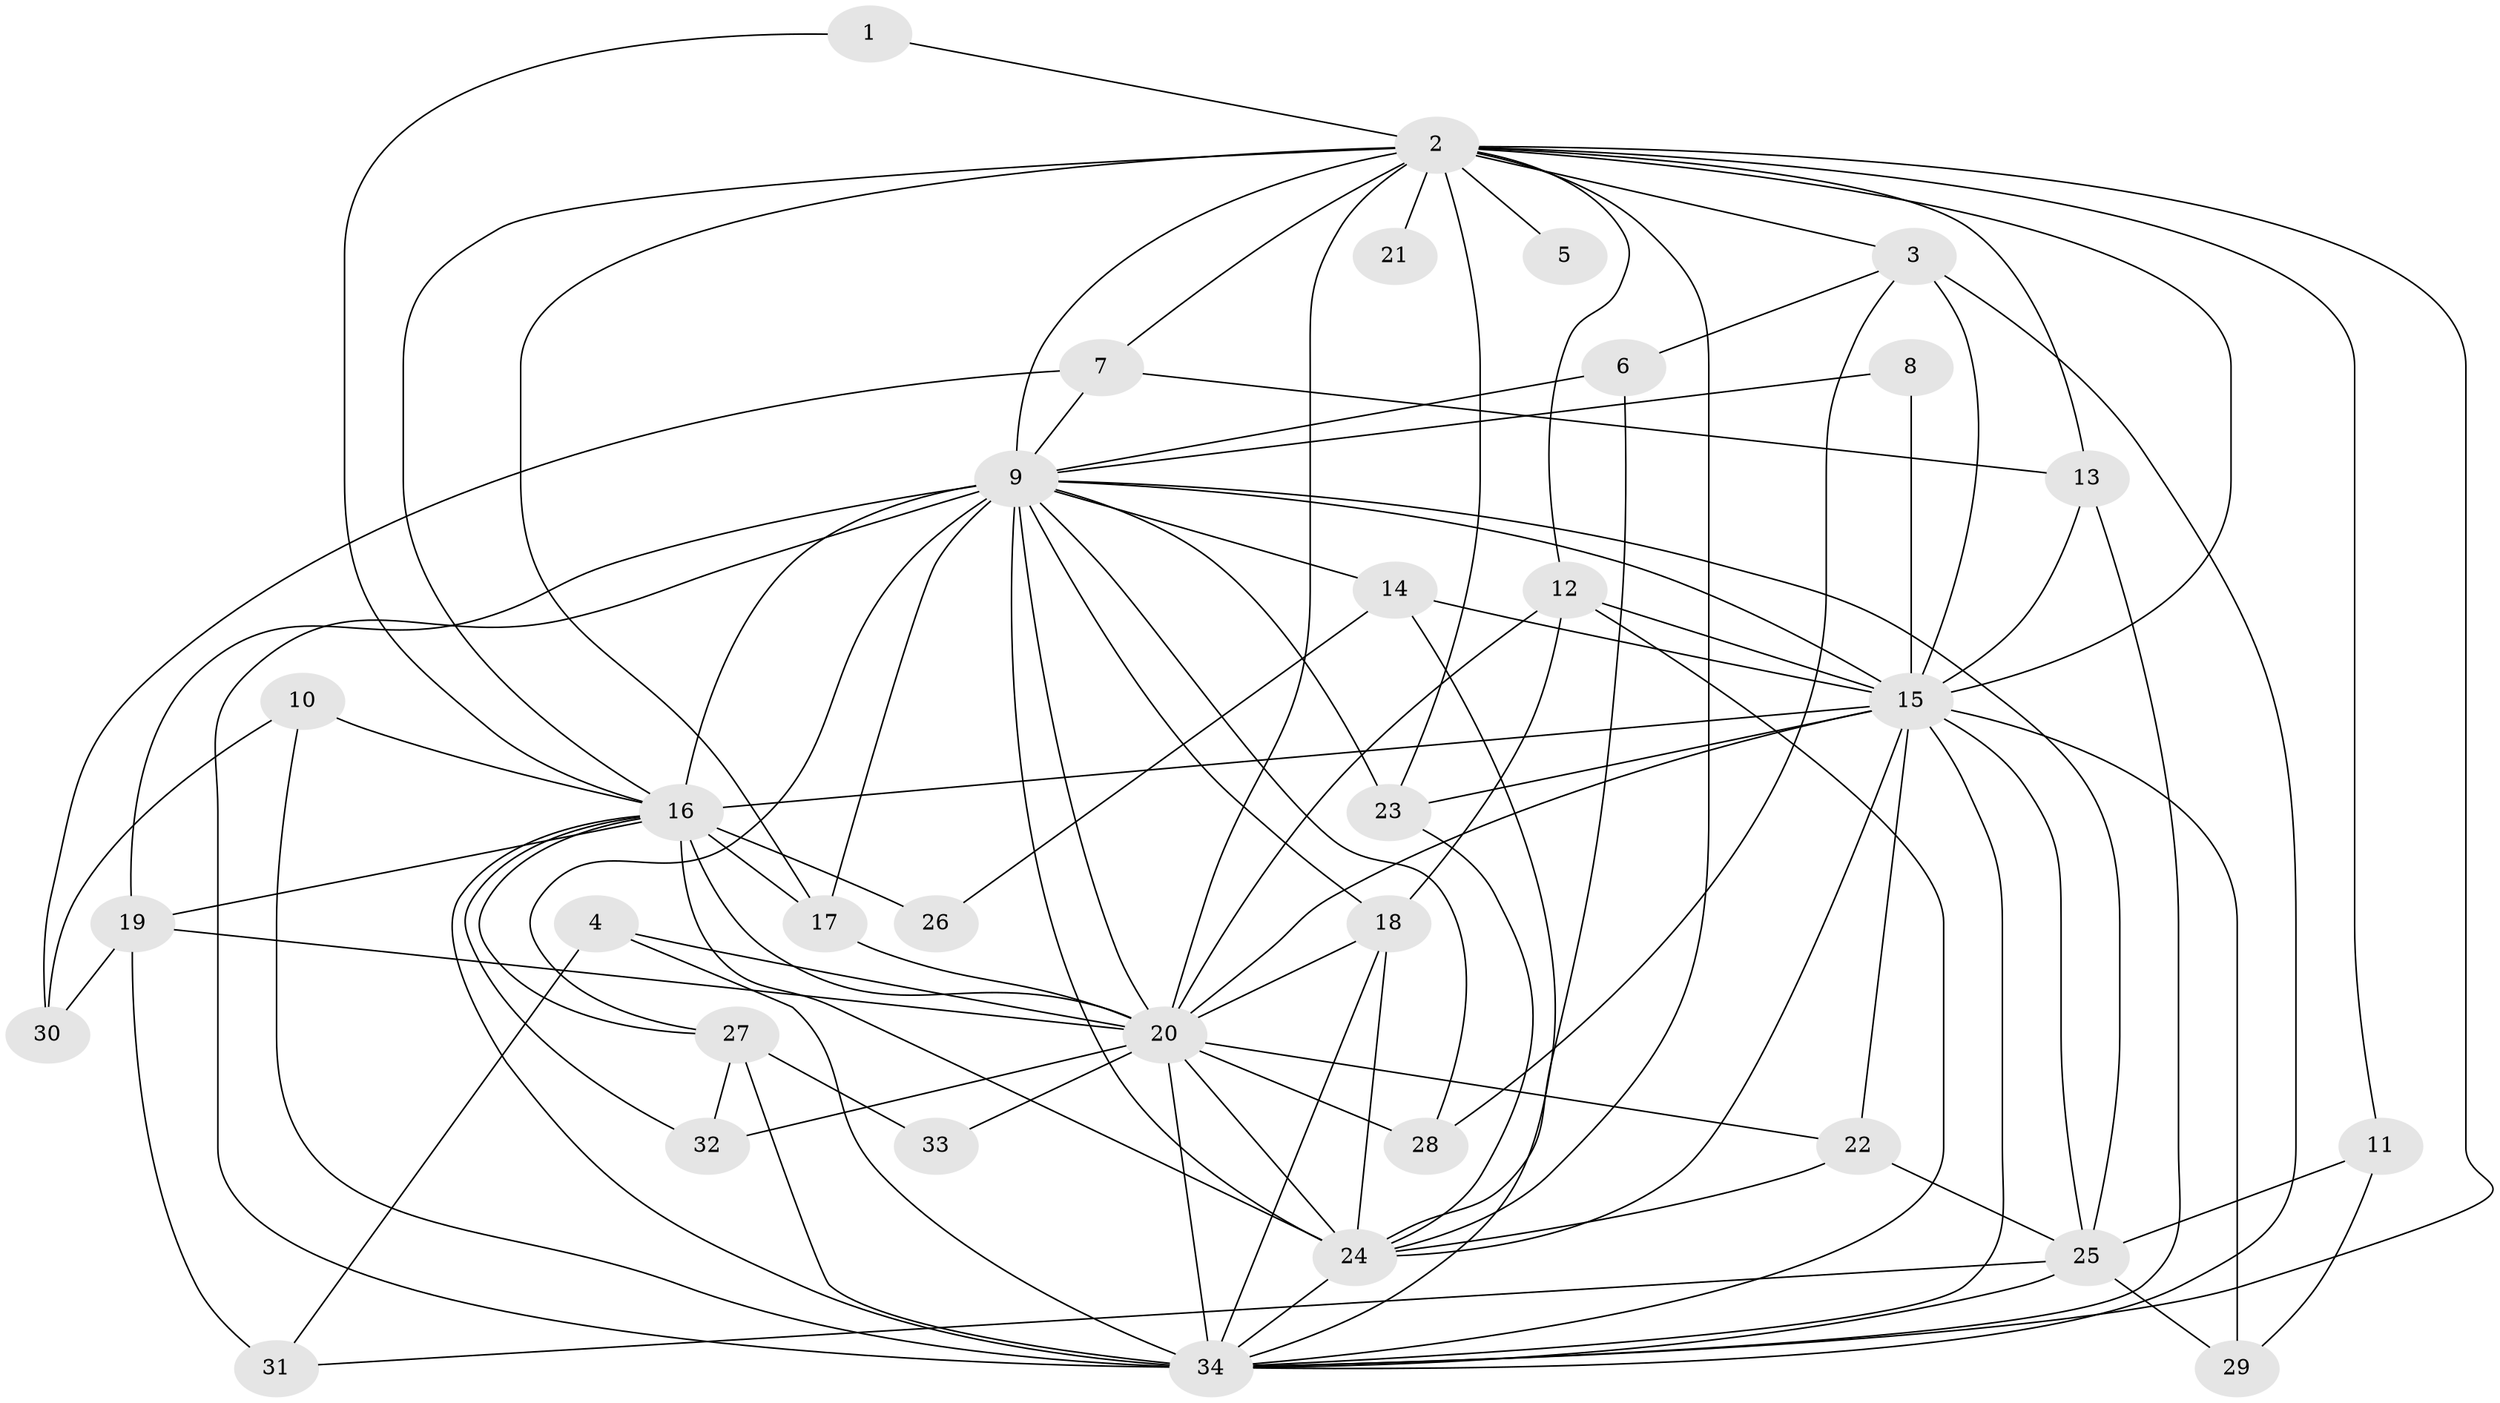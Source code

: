 // original degree distribution, {17: 0.023529411764705882, 15: 0.023529411764705882, 23: 0.011764705882352941, 24: 0.011764705882352941, 21: 0.011764705882352941, 12: 0.011764705882352941, 28: 0.011764705882352941, 16: 0.011764705882352941, 2: 0.5176470588235295, 4: 0.058823529411764705, 5: 0.058823529411764705, 3: 0.2235294117647059, 6: 0.023529411764705882}
// Generated by graph-tools (version 1.1) at 2025/36/03/04/25 23:36:30]
// undirected, 34 vertices, 97 edges
graph export_dot {
  node [color=gray90,style=filled];
  1;
  2;
  3;
  4;
  5;
  6;
  7;
  8;
  9;
  10;
  11;
  12;
  13;
  14;
  15;
  16;
  17;
  18;
  19;
  20;
  21;
  22;
  23;
  24;
  25;
  26;
  27;
  28;
  29;
  30;
  31;
  32;
  33;
  34;
  1 -- 2 [weight=1.0];
  1 -- 16 [weight=1.0];
  2 -- 3 [weight=1.0];
  2 -- 5 [weight=1.0];
  2 -- 7 [weight=1.0];
  2 -- 9 [weight=2.0];
  2 -- 11 [weight=1.0];
  2 -- 12 [weight=1.0];
  2 -- 13 [weight=1.0];
  2 -- 15 [weight=2.0];
  2 -- 16 [weight=1.0];
  2 -- 17 [weight=1.0];
  2 -- 20 [weight=4.0];
  2 -- 21 [weight=1.0];
  2 -- 23 [weight=1.0];
  2 -- 24 [weight=2.0];
  2 -- 34 [weight=1.0];
  3 -- 6 [weight=1.0];
  3 -- 15 [weight=2.0];
  3 -- 28 [weight=1.0];
  3 -- 34 [weight=1.0];
  4 -- 20 [weight=1.0];
  4 -- 31 [weight=1.0];
  4 -- 34 [weight=1.0];
  6 -- 9 [weight=1.0];
  6 -- 24 [weight=1.0];
  7 -- 9 [weight=2.0];
  7 -- 13 [weight=1.0];
  7 -- 30 [weight=1.0];
  8 -- 9 [weight=2.0];
  8 -- 15 [weight=1.0];
  9 -- 14 [weight=1.0];
  9 -- 15 [weight=2.0];
  9 -- 16 [weight=3.0];
  9 -- 17 [weight=1.0];
  9 -- 18 [weight=1.0];
  9 -- 19 [weight=1.0];
  9 -- 20 [weight=3.0];
  9 -- 23 [weight=1.0];
  9 -- 24 [weight=3.0];
  9 -- 25 [weight=1.0];
  9 -- 27 [weight=1.0];
  9 -- 28 [weight=1.0];
  9 -- 34 [weight=2.0];
  10 -- 16 [weight=2.0];
  10 -- 30 [weight=1.0];
  10 -- 34 [weight=1.0];
  11 -- 25 [weight=1.0];
  11 -- 29 [weight=1.0];
  12 -- 15 [weight=1.0];
  12 -- 18 [weight=1.0];
  12 -- 20 [weight=1.0];
  12 -- 34 [weight=1.0];
  13 -- 15 [weight=1.0];
  13 -- 34 [weight=1.0];
  14 -- 15 [weight=2.0];
  14 -- 26 [weight=1.0];
  14 -- 34 [weight=1.0];
  15 -- 16 [weight=2.0];
  15 -- 20 [weight=8.0];
  15 -- 22 [weight=2.0];
  15 -- 23 [weight=1.0];
  15 -- 24 [weight=2.0];
  15 -- 25 [weight=1.0];
  15 -- 29 [weight=1.0];
  15 -- 34 [weight=2.0];
  16 -- 17 [weight=1.0];
  16 -- 19 [weight=1.0];
  16 -- 20 [weight=4.0];
  16 -- 24 [weight=1.0];
  16 -- 26 [weight=1.0];
  16 -- 27 [weight=1.0];
  16 -- 32 [weight=1.0];
  16 -- 34 [weight=1.0];
  17 -- 20 [weight=1.0];
  18 -- 20 [weight=1.0];
  18 -- 24 [weight=1.0];
  18 -- 34 [weight=1.0];
  19 -- 20 [weight=1.0];
  19 -- 30 [weight=1.0];
  19 -- 31 [weight=1.0];
  20 -- 22 [weight=2.0];
  20 -- 24 [weight=3.0];
  20 -- 28 [weight=1.0];
  20 -- 32 [weight=1.0];
  20 -- 33 [weight=2.0];
  20 -- 34 [weight=4.0];
  22 -- 24 [weight=1.0];
  22 -- 25 [weight=1.0];
  23 -- 24 [weight=1.0];
  24 -- 34 [weight=2.0];
  25 -- 29 [weight=1.0];
  25 -- 31 [weight=1.0];
  25 -- 34 [weight=1.0];
  27 -- 32 [weight=1.0];
  27 -- 33 [weight=1.0];
  27 -- 34 [weight=2.0];
}
